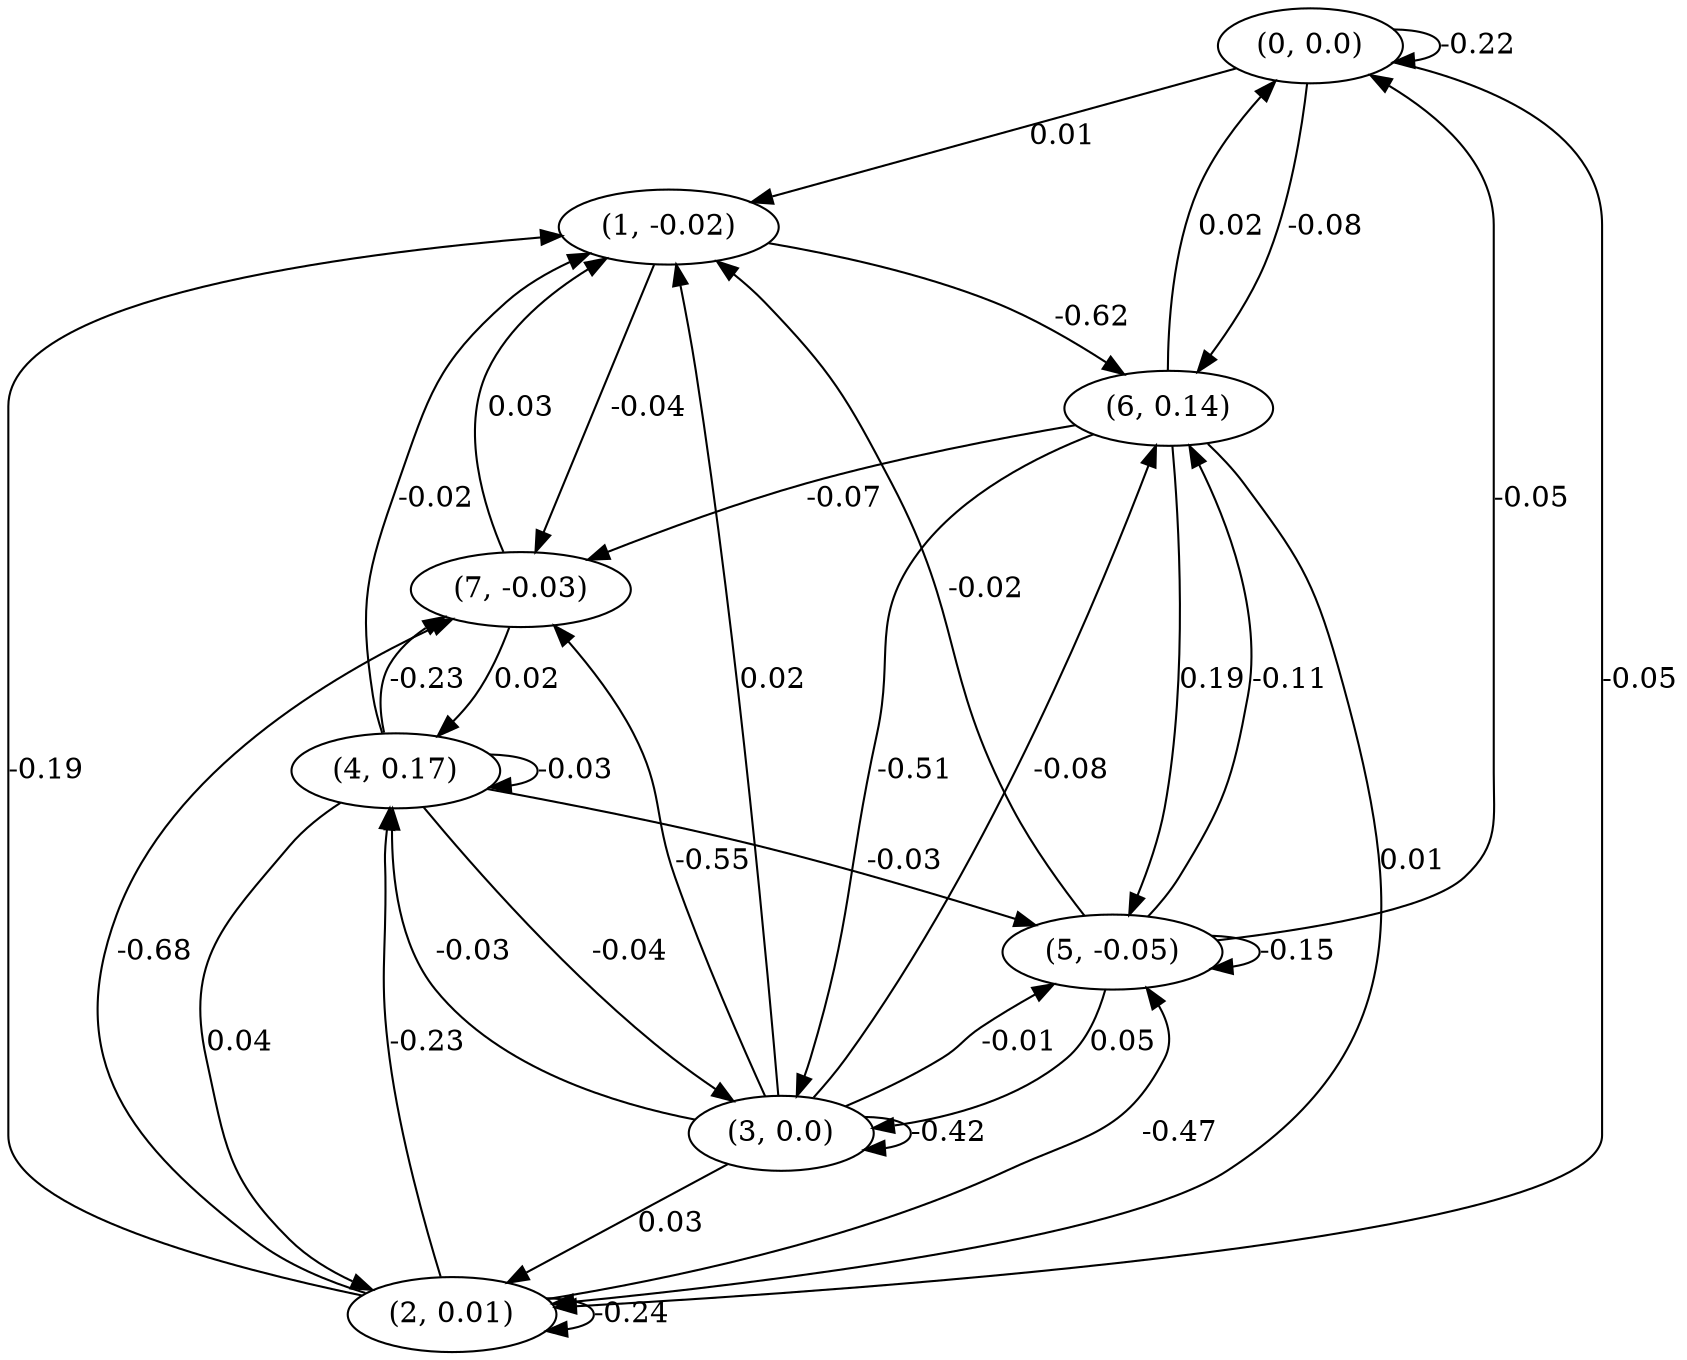 digraph {
    0 [ label = "(0, 0.0)" ]
    1 [ label = "(1, -0.02)" ]
    2 [ label = "(2, 0.01)" ]
    3 [ label = "(3, 0.0)" ]
    4 [ label = "(4, 0.17)" ]
    5 [ label = "(5, -0.05)" ]
    6 [ label = "(6, 0.14)" ]
    7 [ label = "(7, -0.03)" ]
    0 -> 0 [ label = "-0.22" ]
    2 -> 2 [ label = "-0.24" ]
    3 -> 3 [ label = "-0.42" ]
    4 -> 4 [ label = "-0.03" ]
    5 -> 5 [ label = "-0.15" ]
    5 -> 0 [ label = "-0.05" ]
    6 -> 0 [ label = "0.02" ]
    0 -> 1 [ label = "0.01" ]
    2 -> 1 [ label = "-0.19" ]
    3 -> 1 [ label = "0.02" ]
    4 -> 1 [ label = "-0.02" ]
    5 -> 1 [ label = "-0.02" ]
    7 -> 1 [ label = "0.03" ]
    0 -> 2 [ label = "-0.05" ]
    3 -> 2 [ label = "0.03" ]
    4 -> 2 [ label = "0.04" ]
    6 -> 2 [ label = "0.01" ]
    4 -> 3 [ label = "-0.04" ]
    5 -> 3 [ label = "0.05" ]
    6 -> 3 [ label = "-0.51" ]
    2 -> 4 [ label = "-0.23" ]
    3 -> 4 [ label = "-0.03" ]
    7 -> 4 [ label = "0.02" ]
    2 -> 5 [ label = "-0.47" ]
    3 -> 5 [ label = "-0.01" ]
    4 -> 5 [ label = "-0.03" ]
    6 -> 5 [ label = "0.19" ]
    0 -> 6 [ label = "-0.08" ]
    1 -> 6 [ label = "-0.62" ]
    3 -> 6 [ label = "-0.08" ]
    5 -> 6 [ label = "-0.11" ]
    1 -> 7 [ label = "-0.04" ]
    2 -> 7 [ label = "-0.68" ]
    3 -> 7 [ label = "-0.55" ]
    4 -> 7 [ label = "-0.23" ]
    6 -> 7 [ label = "-0.07" ]
}


